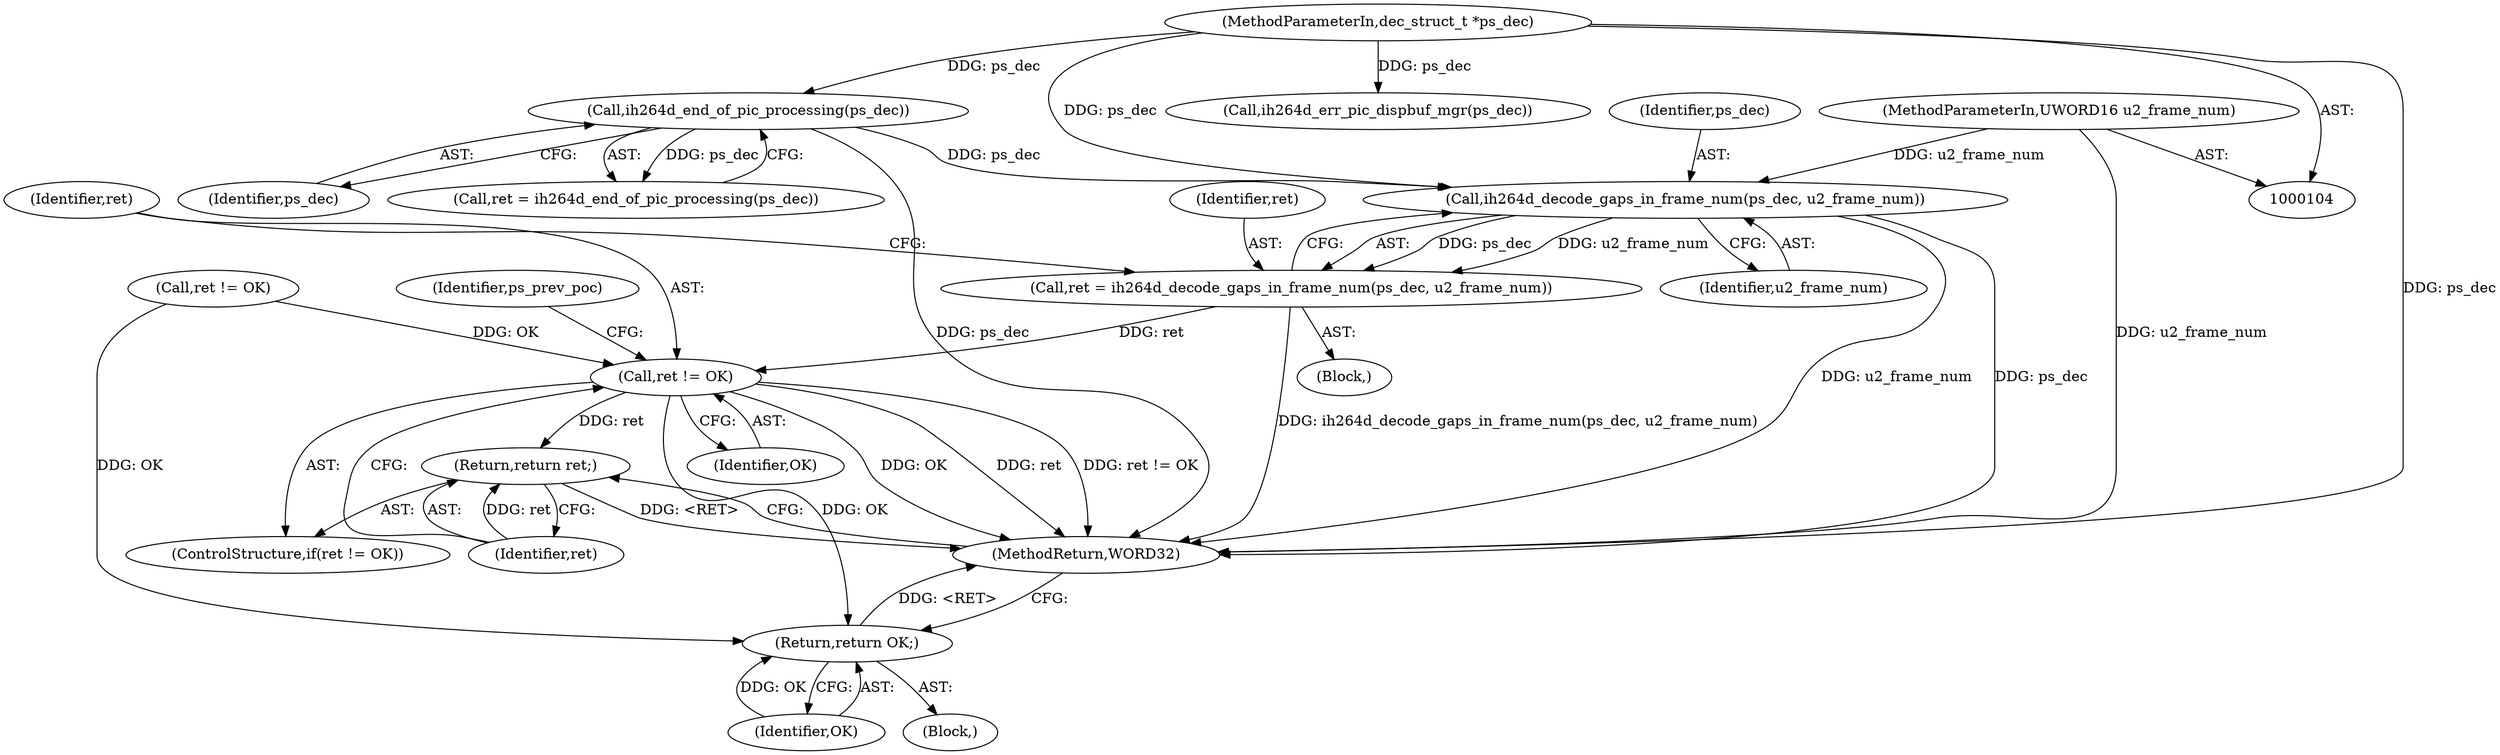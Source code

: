 digraph "0_Android_494561291a503840f385fbcd11d9bc5f4dc502b8_1@pointer" {
"1000214" [label="(Call,ih264d_decode_gaps_in_frame_num(ps_dec, u2_frame_num))"];
"1000151" [label="(Call,ih264d_end_of_pic_processing(ps_dec))"];
"1000105" [label="(MethodParameterIn,dec_struct_t *ps_dec)"];
"1000107" [label="(MethodParameterIn,UWORD16 u2_frame_num)"];
"1000212" [label="(Call,ret = ih264d_decode_gaps_in_frame_num(ps_dec, u2_frame_num))"];
"1000218" [label="(Call,ret != OK)"];
"1000221" [label="(Return,return ret;)"];
"1000304" [label="(Return,return OK;)"];
"1000105" [label="(MethodParameterIn,dec_struct_t *ps_dec)"];
"1000219" [label="(Identifier,ret)"];
"1000140" [label="(Call,ih264d_err_pic_dispbuf_mgr(ps_dec))"];
"1000212" [label="(Call,ret = ih264d_decode_gaps_in_frame_num(ps_dec, u2_frame_num))"];
"1000222" [label="(Identifier,ret)"];
"1000221" [label="(Return,return ret;)"];
"1000304" [label="(Return,return OK;)"];
"1000306" [label="(MethodReturn,WORD32)"];
"1000305" [label="(Identifier,OK)"];
"1000218" [label="(Call,ret != OK)"];
"1000152" [label="(Identifier,ps_dec)"];
"1000214" [label="(Call,ih264d_decode_gaps_in_frame_num(ps_dec, u2_frame_num))"];
"1000108" [label="(Block,)"];
"1000220" [label="(Identifier,OK)"];
"1000225" [label="(Identifier,ps_prev_poc)"];
"1000211" [label="(Block,)"];
"1000213" [label="(Identifier,ret)"];
"1000215" [label="(Identifier,ps_dec)"];
"1000149" [label="(Call,ret = ih264d_end_of_pic_processing(ps_dec))"];
"1000151" [label="(Call,ih264d_end_of_pic_processing(ps_dec))"];
"1000216" [label="(Identifier,u2_frame_num)"];
"1000107" [label="(MethodParameterIn,UWORD16 u2_frame_num)"];
"1000154" [label="(Call,ret != OK)"];
"1000217" [label="(ControlStructure,if(ret != OK))"];
"1000214" -> "1000212"  [label="AST: "];
"1000214" -> "1000216"  [label="CFG: "];
"1000215" -> "1000214"  [label="AST: "];
"1000216" -> "1000214"  [label="AST: "];
"1000212" -> "1000214"  [label="CFG: "];
"1000214" -> "1000306"  [label="DDG: u2_frame_num"];
"1000214" -> "1000306"  [label="DDG: ps_dec"];
"1000214" -> "1000212"  [label="DDG: ps_dec"];
"1000214" -> "1000212"  [label="DDG: u2_frame_num"];
"1000151" -> "1000214"  [label="DDG: ps_dec"];
"1000105" -> "1000214"  [label="DDG: ps_dec"];
"1000107" -> "1000214"  [label="DDG: u2_frame_num"];
"1000151" -> "1000149"  [label="AST: "];
"1000151" -> "1000152"  [label="CFG: "];
"1000152" -> "1000151"  [label="AST: "];
"1000149" -> "1000151"  [label="CFG: "];
"1000151" -> "1000306"  [label="DDG: ps_dec"];
"1000151" -> "1000149"  [label="DDG: ps_dec"];
"1000105" -> "1000151"  [label="DDG: ps_dec"];
"1000105" -> "1000104"  [label="AST: "];
"1000105" -> "1000306"  [label="DDG: ps_dec"];
"1000105" -> "1000140"  [label="DDG: ps_dec"];
"1000107" -> "1000104"  [label="AST: "];
"1000107" -> "1000306"  [label="DDG: u2_frame_num"];
"1000212" -> "1000211"  [label="AST: "];
"1000213" -> "1000212"  [label="AST: "];
"1000219" -> "1000212"  [label="CFG: "];
"1000212" -> "1000306"  [label="DDG: ih264d_decode_gaps_in_frame_num(ps_dec, u2_frame_num)"];
"1000212" -> "1000218"  [label="DDG: ret"];
"1000218" -> "1000217"  [label="AST: "];
"1000218" -> "1000220"  [label="CFG: "];
"1000219" -> "1000218"  [label="AST: "];
"1000220" -> "1000218"  [label="AST: "];
"1000222" -> "1000218"  [label="CFG: "];
"1000225" -> "1000218"  [label="CFG: "];
"1000218" -> "1000306"  [label="DDG: ret"];
"1000218" -> "1000306"  [label="DDG: ret != OK"];
"1000218" -> "1000306"  [label="DDG: OK"];
"1000154" -> "1000218"  [label="DDG: OK"];
"1000218" -> "1000221"  [label="DDG: ret"];
"1000218" -> "1000304"  [label="DDG: OK"];
"1000221" -> "1000217"  [label="AST: "];
"1000221" -> "1000222"  [label="CFG: "];
"1000222" -> "1000221"  [label="AST: "];
"1000306" -> "1000221"  [label="CFG: "];
"1000221" -> "1000306"  [label="DDG: <RET>"];
"1000222" -> "1000221"  [label="DDG: ret"];
"1000304" -> "1000108"  [label="AST: "];
"1000304" -> "1000305"  [label="CFG: "];
"1000305" -> "1000304"  [label="AST: "];
"1000306" -> "1000304"  [label="CFG: "];
"1000304" -> "1000306"  [label="DDG: <RET>"];
"1000305" -> "1000304"  [label="DDG: OK"];
"1000154" -> "1000304"  [label="DDG: OK"];
}
